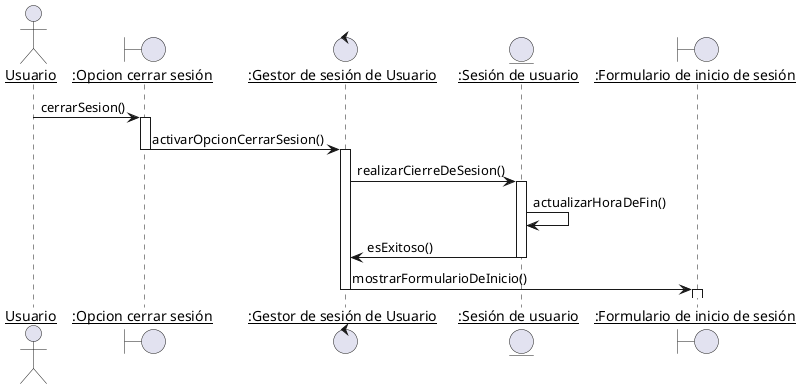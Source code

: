@startuml DiagramaDeSecuenciaCerrarSesion
skinparam sequenceParticipant underline

actor Usuario as user
boundary ":Opcion cerrar sesión" as OCS
control ":Gestor de sesión de Usuario" as GSU
entity ":Sesión de usuario" as SU
boundary ":Formulario de inicio de sesión" as FIS


user -> OCS : cerrarSesion()
activate OCS
OCS -> GSU : activarOpcionCerrarSesion()
deactivate OCS
activate GSU
GSU -> SU : realizarCierreDeSesion()
activate SU
SU -> SU : actualizarHoraDeFin()
SU -> GSU : esExitoso()
deactivate SU
GSU -> FIS : mostrarFormularioDeInicio()
deactivate GSU
activate FIS
deactivate FIS

@enduml
